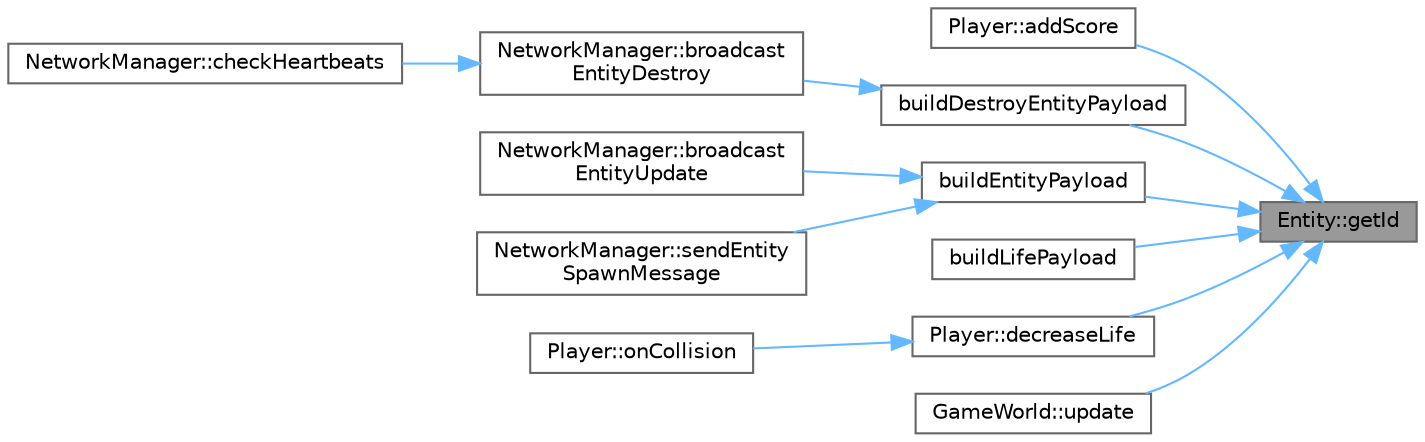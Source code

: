 digraph "Entity::getId"
{
 // LATEX_PDF_SIZE
  bgcolor="transparent";
  edge [fontname=Helvetica,fontsize=10,labelfontname=Helvetica,labelfontsize=10];
  node [fontname=Helvetica,fontsize=10,shape=box,height=0.2,width=0.4];
  rankdir="RL";
  Node1 [id="Node000001",label="Entity::getId",height=0.2,width=0.4,color="gray40", fillcolor="grey60", style="filled", fontcolor="black",tooltip="Gets the unique identifier of the entity."];
  Node1 -> Node2 [id="edge1_Node000001_Node000002",dir="back",color="steelblue1",style="solid",tooltip=" "];
  Node2 [id="Node000002",label="Player::addScore",height=0.2,width=0.4,color="grey40", fillcolor="white", style="filled",URL="$classPlayer.html#aa4f77ba51081e8e66bf465421cab1694",tooltip="Adds points to the player's score."];
  Node1 -> Node3 [id="edge2_Node000001_Node000003",dir="back",color="steelblue1",style="solid",tooltip=" "];
  Node3 [id="Node000003",label="buildDestroyEntityPayload",height=0.2,width=0.4,color="grey40", fillcolor="white", style="filled",URL="$NetworkManager_8cpp.html#a55ff5973d68a185ec168d3ffe5e6fe72",tooltip="Builds the payload for a destroy entity message."];
  Node3 -> Node4 [id="edge3_Node000003_Node000004",dir="back",color="steelblue1",style="solid",tooltip=" "];
  Node4 [id="Node000004",label="NetworkManager::broadcast\lEntityDestroy",height=0.2,width=0.4,color="grey40", fillcolor="white", style="filled",URL="$classNetworkManager.html#af230711df1b288f56d28d47b7ace5a04",tooltip="Broadcasts a destroy entity message to all clients for a given entity."];
  Node4 -> Node5 [id="edge4_Node000004_Node000005",dir="back",color="steelblue1",style="solid",tooltip=" "];
  Node5 [id="Node000005",label="NetworkManager::checkHeartbeats",height=0.2,width=0.4,color="grey40", fillcolor="white", style="filled",URL="$classNetworkManager.html#afd4ea8a9da6b609f00abace2e40767f9",tooltip="Checks the heartbeat of each client and removes timed-out clients."];
  Node1 -> Node6 [id="edge5_Node000001_Node000006",dir="back",color="steelblue1",style="solid",tooltip=" "];
  Node6 [id="Node000006",label="buildEntityPayload",height=0.2,width=0.4,color="grey40", fillcolor="white", style="filled",URL="$NetworkManager_8cpp.html#a604ec93afc6aff97fa3cc5b7c232b784",tooltip="Builds the payload for an entity update/spawn message."];
  Node6 -> Node7 [id="edge6_Node000006_Node000007",dir="back",color="steelblue1",style="solid",tooltip=" "];
  Node7 [id="Node000007",label="NetworkManager::broadcast\lEntityUpdate",height=0.2,width=0.4,color="grey40", fillcolor="white", style="filled",URL="$classNetworkManager.html#a2ba6bcca6d225ecdc77f74a05fa982a8",tooltip="Broadcasts an update entity message to all clients."];
  Node6 -> Node8 [id="edge7_Node000006_Node000008",dir="back",color="steelblue1",style="solid",tooltip=" "];
  Node8 [id="Node000008",label="NetworkManager::sendEntity\lSpawnMessage",height=0.2,width=0.4,color="grey40", fillcolor="white", style="filled",URL="$classNetworkManager.html#a6d3e19299642124b48149a448773bd3e",tooltip="Sends a spawn entity message to a target."];
  Node1 -> Node9 [id="edge8_Node000001_Node000009",dir="back",color="steelblue1",style="solid",tooltip=" "];
  Node9 [id="Node000009",label="buildLifePayload",height=0.2,width=0.4,color="grey40", fillcolor="white", style="filled",URL="$NetworkManager_8cpp.html#a20d16e48cb291f7dede19b117d367e08",tooltip=" "];
  Node1 -> Node10 [id="edge9_Node000001_Node000010",dir="back",color="steelblue1",style="solid",tooltip=" "];
  Node10 [id="Node000010",label="Player::decreaseLife",height=0.2,width=0.4,color="grey40", fillcolor="white", style="filled",URL="$classPlayer.html#a4c9facfb2b8053f7ad4e99bdcbae8028",tooltip="Decreases the player's life by one."];
  Node10 -> Node11 [id="edge10_Node000010_Node000011",dir="back",color="steelblue1",style="solid",tooltip=" "];
  Node11 [id="Node000011",label="Player::onCollision",height=0.2,width=0.4,color="grey40", fillcolor="white", style="filled",URL="$classPlayer.html#a85b6cce0b30a833fee9bd6dc1f1ba0fe",tooltip="Handles collision with another entity."];
  Node1 -> Node12 [id="edge11_Node000001_Node000012",dir="back",color="steelblue1",style="solid",tooltip=" "];
  Node12 [id="Node000012",label="GameWorld::update",height=0.2,width=0.4,color="grey40", fillcolor="white", style="filled",URL="$classGameWorld.html#ae4ee7df3aa3ea4d7b35de20617cda477",tooltip="Updates the game world."];
}

